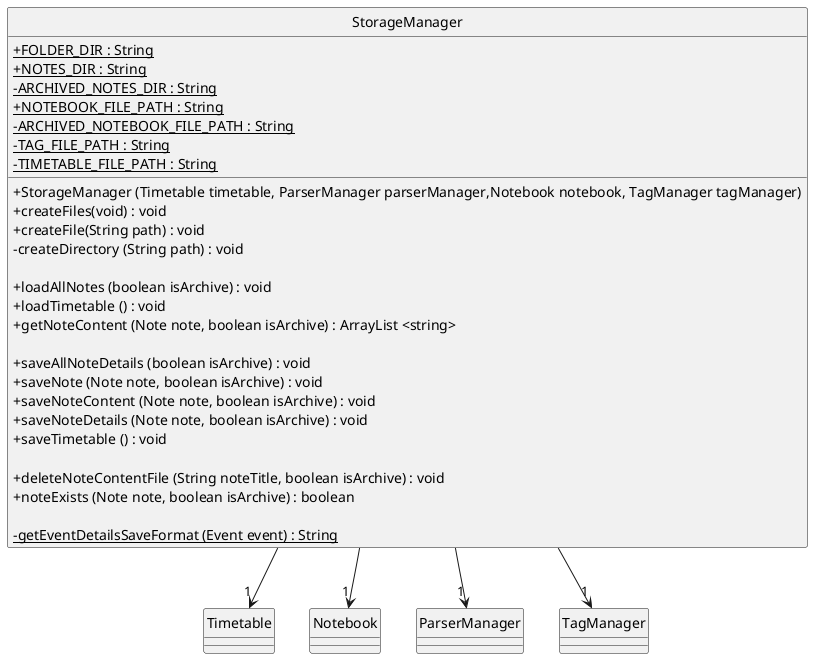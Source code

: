 @startuml
hide circle
skinparam classAttributeIconSize 0

class StorageManager {
    + {static} FOLDER_DIR : String
    + {static} NOTES_DIR : String
    - {static} ARCHIVED_NOTES_DIR : String
    + {static} NOTEBOOK_FILE_PATH : String
    - {static} ARCHIVED_NOTEBOOK_FILE_PATH : String
    - {static} TAG_FILE_PATH : String
    - {static} TIMETABLE_FILE_PATH : String

    + StorageManager (Timetable timetable, ParserManager parserManager,Notebook notebook, TagManager tagManager)
    + createFiles(void) : void
    + createFile(String path) : void
    - createDirectory (String path) : void

    + loadAllNotes (boolean isArchive) : void
    + loadTimetable () : void
    + getNoteContent (Note note, boolean isArchive) : ArrayList <string>

    + saveAllNoteDetails (boolean isArchive) : void
    + saveNote (Note note, boolean isArchive) : void
    + saveNoteContent (Note note, boolean isArchive) : void
    + saveNoteDetails (Note note, boolean isArchive) : void
    + saveTimetable () : void

    + deleteNoteContentFile (String noteTitle, boolean isArchive) : void
    + noteExists (Note note, boolean isArchive) : boolean

    - {static} getEventDetailsSaveFormat (Event event) : String


}

StorageManager --> "1" Timetable
StorageManager --> "1" Notebook
StorageManager --> "1" ParserManager
StorageManager --> "1" TagManager

@enduml